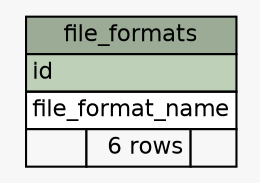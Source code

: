 // dot 2.2.1 on Windows 10 10.0
// SchemaSpy rev 590
digraph "file_formats" {
  graph [
    rankdir="RL"
    bgcolor="#f7f7f7"
    nodesep="0.18"
    ranksep="0.46"
    fontname="Helvetica"
    fontsize="11"
  ];
  node [
    fontname="Helvetica"
    fontsize="11"
    shape="plaintext"
  ];
  edge [
    arrowsize="0.8"
  ];
  "file_formats" [
    label=<
    <TABLE BORDER="0" CELLBORDER="1" CELLSPACING="0" BGCOLOR="#ffffff">
      <TR><TD COLSPAN="3" BGCOLOR="#9bab96" ALIGN="CENTER">file_formats</TD></TR>
      <TR><TD PORT="id" COLSPAN="3" BGCOLOR="#bed1b8" ALIGN="LEFT">id</TD></TR>
      <TR><TD PORT="file_format_name" COLSPAN="3" ALIGN="LEFT">file_format_name</TD></TR>
      <TR><TD ALIGN="LEFT" BGCOLOR="#f7f7f7">  </TD><TD ALIGN="RIGHT" BGCOLOR="#f7f7f7">6 rows</TD><TD ALIGN="RIGHT" BGCOLOR="#f7f7f7">  </TD></TR>
    </TABLE>>
    URL="tables/file_formats.html"
    tooltip="file_formats"
  ];
}
